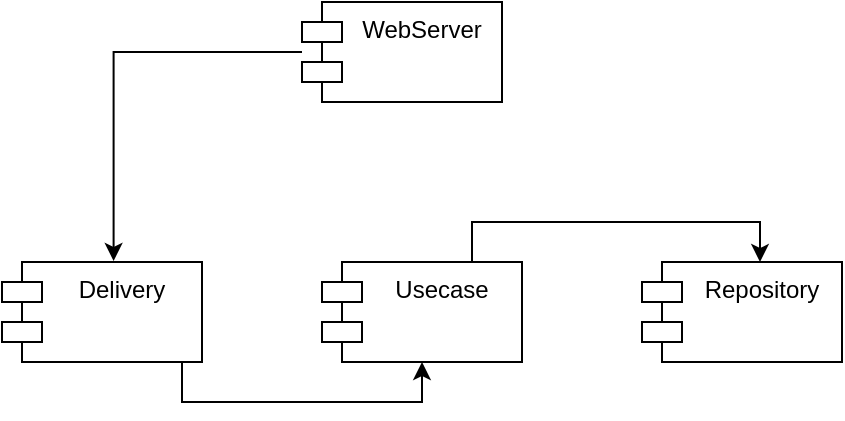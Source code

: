 <mxfile version="21.4.0" type="device">
  <diagram id="C5RBs43oDa-KdzZeNtuy" name="Page-1">
    <mxGraphModel dx="658" dy="465" grid="1" gridSize="10" guides="1" tooltips="1" connect="1" arrows="1" fold="1" page="1" pageScale="1" pageWidth="827" pageHeight="1169" math="0" shadow="0">
      <root>
        <mxCell id="WIyWlLk6GJQsqaUBKTNV-0" />
        <mxCell id="WIyWlLk6GJQsqaUBKTNV-1" parent="WIyWlLk6GJQsqaUBKTNV-0" />
        <mxCell id="saaSL8_oPGsoy_LMY1BZ-6" style="edgeStyle=orthogonalEdgeStyle;rounded=0;orthogonalLoop=1;jettySize=auto;html=1;exitX=0.75;exitY=0;exitDx=0;exitDy=0;" parent="WIyWlLk6GJQsqaUBKTNV-1" source="saaSL8_oPGsoy_LMY1BZ-0" edge="1">
          <mxGeometry relative="1" as="geometry">
            <mxPoint x="579" y="370" as="targetPoint" />
            <Array as="points">
              <mxPoint x="435" y="350" />
              <mxPoint x="579" y="350" />
            </Array>
          </mxGeometry>
        </mxCell>
        <mxCell id="saaSL8_oPGsoy_LMY1BZ-0" value="Usecase" style="shape=module;align=left;spacingLeft=20;align=center;verticalAlign=top;whiteSpace=wrap;html=1;" parent="WIyWlLk6GJQsqaUBKTNV-1" vertex="1">
          <mxGeometry x="360" y="370" width="100" height="50" as="geometry" />
        </mxCell>
        <mxCell id="saaSL8_oPGsoy_LMY1BZ-5" style="edgeStyle=orthogonalEdgeStyle;rounded=0;orthogonalLoop=1;jettySize=auto;html=1;entryX=0.5;entryY=1;entryDx=0;entryDy=0;" parent="WIyWlLk6GJQsqaUBKTNV-1" source="saaSL8_oPGsoy_LMY1BZ-3" target="saaSL8_oPGsoy_LMY1BZ-0" edge="1">
          <mxGeometry relative="1" as="geometry">
            <Array as="points">
              <mxPoint x="290" y="440" />
              <mxPoint x="410" y="440" />
            </Array>
          </mxGeometry>
        </mxCell>
        <mxCell id="saaSL8_oPGsoy_LMY1BZ-3" value="Delivery&lt;br&gt;" style="shape=module;align=left;spacingLeft=20;align=center;verticalAlign=top;whiteSpace=wrap;html=1;" parent="WIyWlLk6GJQsqaUBKTNV-1" vertex="1">
          <mxGeometry x="200" y="370" width="100" height="50" as="geometry" />
        </mxCell>
        <mxCell id="saaSL8_oPGsoy_LMY1BZ-4" value="Repository" style="shape=module;align=left;spacingLeft=20;align=center;verticalAlign=top;whiteSpace=wrap;html=1;" parent="WIyWlLk6GJQsqaUBKTNV-1" vertex="1">
          <mxGeometry x="520" y="370" width="100" height="50" as="geometry" />
        </mxCell>
        <mxCell id="jzKByKvksbS6j7H-5oTr-1" style="edgeStyle=orthogonalEdgeStyle;rounded=0;orthogonalLoop=1;jettySize=auto;html=1;entryX=0.558;entryY=-0.01;entryDx=0;entryDy=0;entryPerimeter=0;" edge="1" parent="WIyWlLk6GJQsqaUBKTNV-1" source="jzKByKvksbS6j7H-5oTr-0" target="saaSL8_oPGsoy_LMY1BZ-3">
          <mxGeometry relative="1" as="geometry" />
        </mxCell>
        <mxCell id="jzKByKvksbS6j7H-5oTr-0" value="WebServer" style="shape=module;align=left;spacingLeft=20;align=center;verticalAlign=top;whiteSpace=wrap;html=1;" vertex="1" parent="WIyWlLk6GJQsqaUBKTNV-1">
          <mxGeometry x="350" y="240" width="100" height="50" as="geometry" />
        </mxCell>
      </root>
    </mxGraphModel>
  </diagram>
</mxfile>
